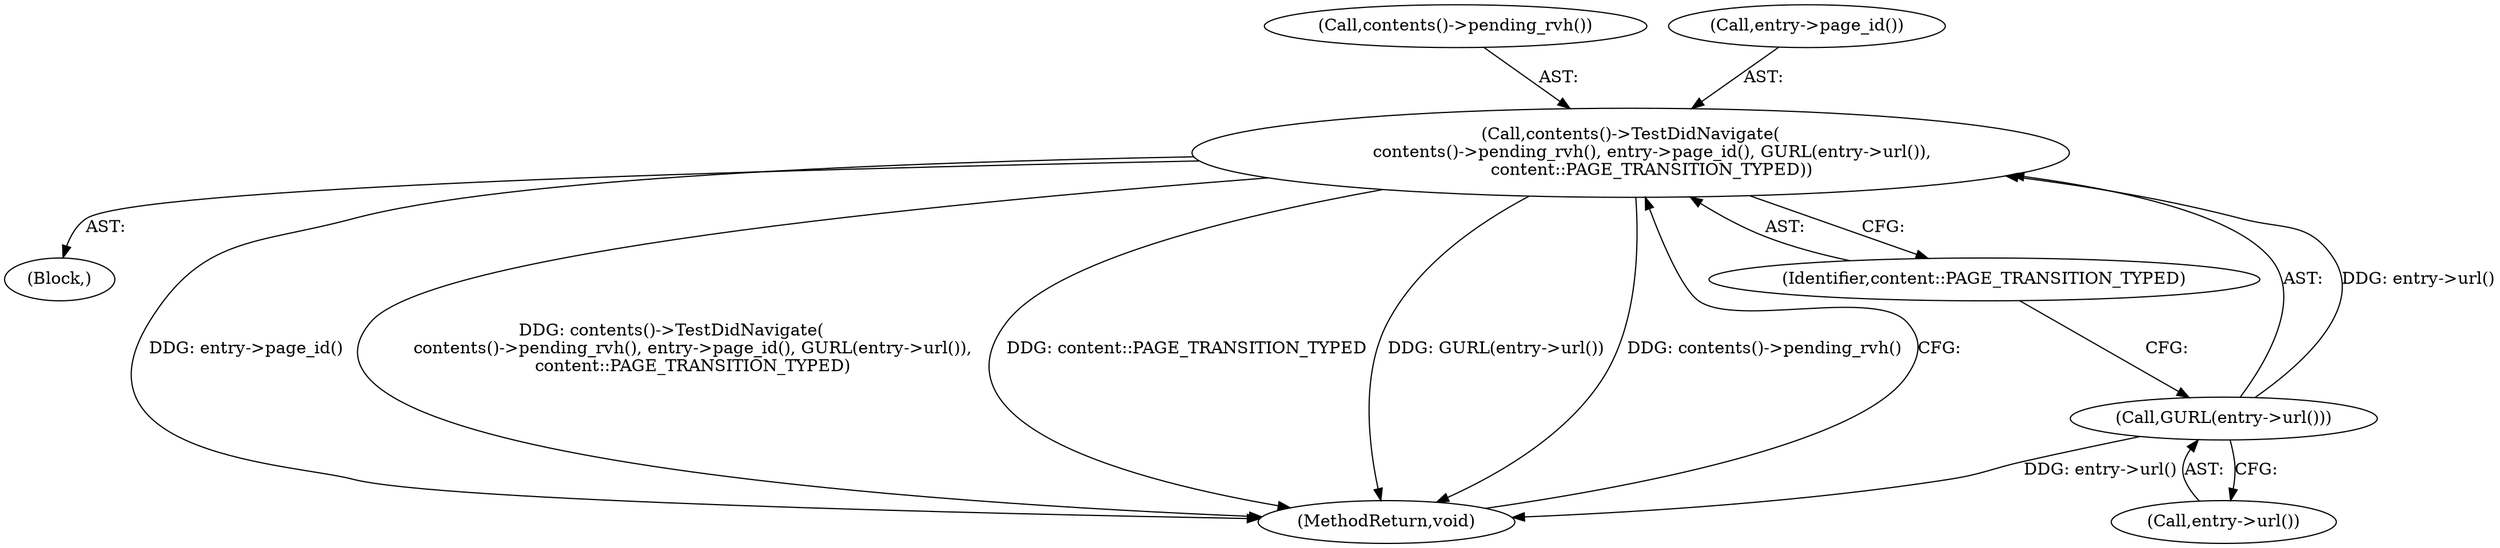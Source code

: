 digraph "1_Chrome_6a13a6c2fbae0b3269743e6a141fdfe0d9ec9793_1@del" {
"1000111" [label="(Call,contents()->TestDidNavigate(\n        contents()->pending_rvh(), entry->page_id(), GURL(entry->url()),\n        content::PAGE_TRANSITION_TYPED))"];
"1000114" [label="(Call,GURL(entry->url()))"];
"1000111" [label="(Call,contents()->TestDidNavigate(\n        contents()->pending_rvh(), entry->page_id(), GURL(entry->url()),\n        content::PAGE_TRANSITION_TYPED))"];
"1000101" [label="(Block,)"];
"1000112" [label="(Call,contents()->pending_rvh())"];
"1000116" [label="(Identifier,content::PAGE_TRANSITION_TYPED)"];
"1000113" [label="(Call,entry->page_id())"];
"1000115" [label="(Call,entry->url())"];
"1000114" [label="(Call,GURL(entry->url()))"];
"1000117" [label="(MethodReturn,void)"];
"1000111" -> "1000101"  [label="AST: "];
"1000111" -> "1000116"  [label="CFG: "];
"1000112" -> "1000111"  [label="AST: "];
"1000113" -> "1000111"  [label="AST: "];
"1000114" -> "1000111"  [label="AST: "];
"1000116" -> "1000111"  [label="AST: "];
"1000117" -> "1000111"  [label="CFG: "];
"1000111" -> "1000117"  [label="DDG: GURL(entry->url())"];
"1000111" -> "1000117"  [label="DDG: contents()->pending_rvh()"];
"1000111" -> "1000117"  [label="DDG: entry->page_id()"];
"1000111" -> "1000117"  [label="DDG: contents()->TestDidNavigate(\n        contents()->pending_rvh(), entry->page_id(), GURL(entry->url()),\n        content::PAGE_TRANSITION_TYPED)"];
"1000111" -> "1000117"  [label="DDG: content::PAGE_TRANSITION_TYPED"];
"1000114" -> "1000111"  [label="DDG: entry->url()"];
"1000114" -> "1000115"  [label="CFG: "];
"1000115" -> "1000114"  [label="AST: "];
"1000116" -> "1000114"  [label="CFG: "];
"1000114" -> "1000117"  [label="DDG: entry->url()"];
}
